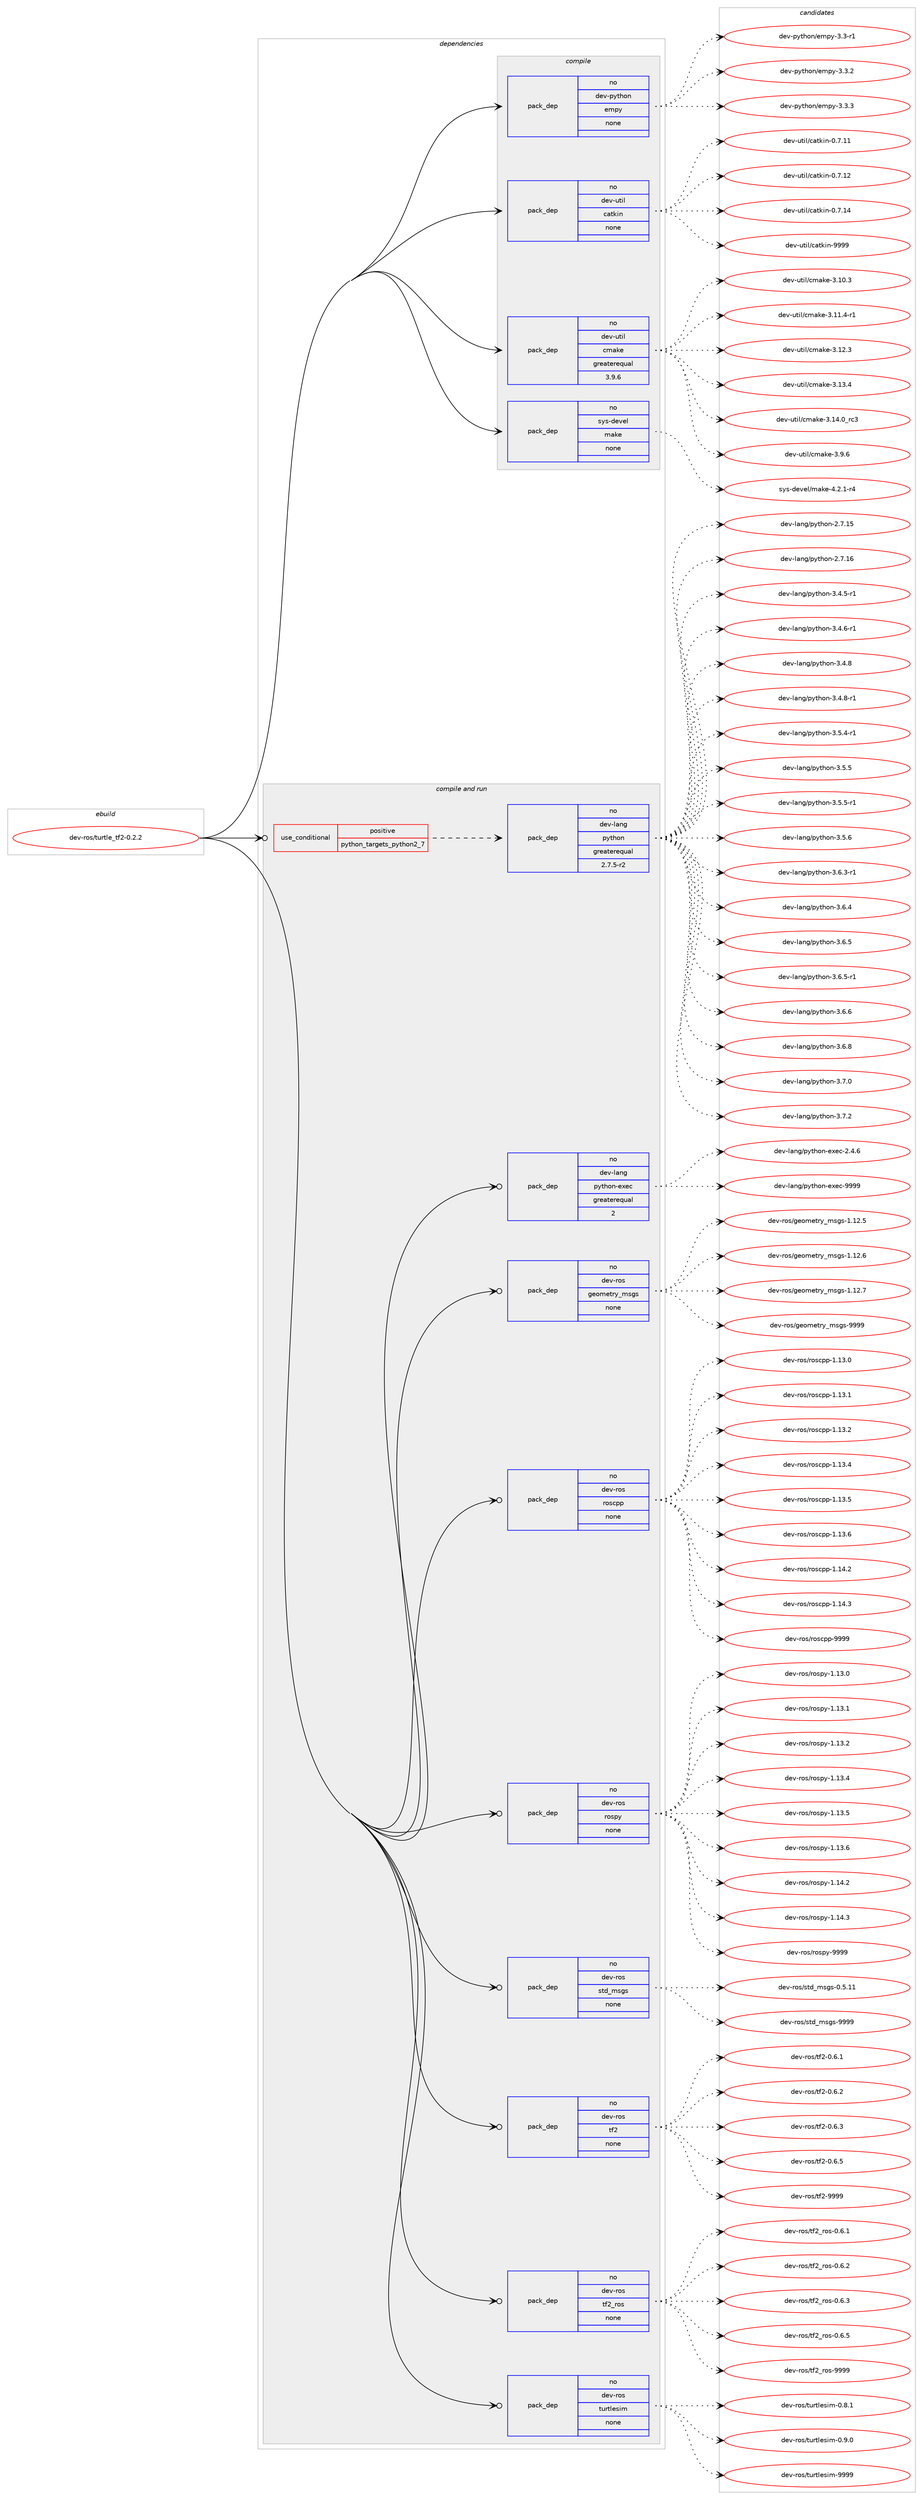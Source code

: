 digraph prolog {

# *************
# Graph options
# *************

newrank=true;
concentrate=true;
compound=true;
graph [rankdir=LR,fontname=Helvetica,fontsize=10,ranksep=1.5];#, ranksep=2.5, nodesep=0.2];
edge  [arrowhead=vee];
node  [fontname=Helvetica,fontsize=10];

# **********
# The ebuild
# **********

subgraph cluster_leftcol {
color=gray;
rank=same;
label=<<i>ebuild</i>>;
id [label="dev-ros/turtle_tf2-0.2.2", color=red, width=4, href="../dev-ros/turtle_tf2-0.2.2.svg"];
}

# ****************
# The dependencies
# ****************

subgraph cluster_midcol {
color=gray;
label=<<i>dependencies</i>>;
subgraph cluster_compile {
fillcolor="#eeeeee";
style=filled;
label=<<i>compile</i>>;
subgraph pack1061489 {
dependency1476669 [label=<<TABLE BORDER="0" CELLBORDER="1" CELLSPACING="0" CELLPADDING="4" WIDTH="220"><TR><TD ROWSPAN="6" CELLPADDING="30">pack_dep</TD></TR><TR><TD WIDTH="110">no</TD></TR><TR><TD>dev-python</TD></TR><TR><TD>empy</TD></TR><TR><TD>none</TD></TR><TR><TD></TD></TR></TABLE>>, shape=none, color=blue];
}
id:e -> dependency1476669:w [weight=20,style="solid",arrowhead="vee"];
subgraph pack1061490 {
dependency1476670 [label=<<TABLE BORDER="0" CELLBORDER="1" CELLSPACING="0" CELLPADDING="4" WIDTH="220"><TR><TD ROWSPAN="6" CELLPADDING="30">pack_dep</TD></TR><TR><TD WIDTH="110">no</TD></TR><TR><TD>dev-util</TD></TR><TR><TD>catkin</TD></TR><TR><TD>none</TD></TR><TR><TD></TD></TR></TABLE>>, shape=none, color=blue];
}
id:e -> dependency1476670:w [weight=20,style="solid",arrowhead="vee"];
subgraph pack1061491 {
dependency1476671 [label=<<TABLE BORDER="0" CELLBORDER="1" CELLSPACING="0" CELLPADDING="4" WIDTH="220"><TR><TD ROWSPAN="6" CELLPADDING="30">pack_dep</TD></TR><TR><TD WIDTH="110">no</TD></TR><TR><TD>dev-util</TD></TR><TR><TD>cmake</TD></TR><TR><TD>greaterequal</TD></TR><TR><TD>3.9.6</TD></TR></TABLE>>, shape=none, color=blue];
}
id:e -> dependency1476671:w [weight=20,style="solid",arrowhead="vee"];
subgraph pack1061492 {
dependency1476672 [label=<<TABLE BORDER="0" CELLBORDER="1" CELLSPACING="0" CELLPADDING="4" WIDTH="220"><TR><TD ROWSPAN="6" CELLPADDING="30">pack_dep</TD></TR><TR><TD WIDTH="110">no</TD></TR><TR><TD>sys-devel</TD></TR><TR><TD>make</TD></TR><TR><TD>none</TD></TR><TR><TD></TD></TR></TABLE>>, shape=none, color=blue];
}
id:e -> dependency1476672:w [weight=20,style="solid",arrowhead="vee"];
}
subgraph cluster_compileandrun {
fillcolor="#eeeeee";
style=filled;
label=<<i>compile and run</i>>;
subgraph cond391790 {
dependency1476673 [label=<<TABLE BORDER="0" CELLBORDER="1" CELLSPACING="0" CELLPADDING="4"><TR><TD ROWSPAN="3" CELLPADDING="10">use_conditional</TD></TR><TR><TD>positive</TD></TR><TR><TD>python_targets_python2_7</TD></TR></TABLE>>, shape=none, color=red];
subgraph pack1061493 {
dependency1476674 [label=<<TABLE BORDER="0" CELLBORDER="1" CELLSPACING="0" CELLPADDING="4" WIDTH="220"><TR><TD ROWSPAN="6" CELLPADDING="30">pack_dep</TD></TR><TR><TD WIDTH="110">no</TD></TR><TR><TD>dev-lang</TD></TR><TR><TD>python</TD></TR><TR><TD>greaterequal</TD></TR><TR><TD>2.7.5-r2</TD></TR></TABLE>>, shape=none, color=blue];
}
dependency1476673:e -> dependency1476674:w [weight=20,style="dashed",arrowhead="vee"];
}
id:e -> dependency1476673:w [weight=20,style="solid",arrowhead="odotvee"];
subgraph pack1061494 {
dependency1476675 [label=<<TABLE BORDER="0" CELLBORDER="1" CELLSPACING="0" CELLPADDING="4" WIDTH="220"><TR><TD ROWSPAN="6" CELLPADDING="30">pack_dep</TD></TR><TR><TD WIDTH="110">no</TD></TR><TR><TD>dev-lang</TD></TR><TR><TD>python-exec</TD></TR><TR><TD>greaterequal</TD></TR><TR><TD>2</TD></TR></TABLE>>, shape=none, color=blue];
}
id:e -> dependency1476675:w [weight=20,style="solid",arrowhead="odotvee"];
subgraph pack1061495 {
dependency1476676 [label=<<TABLE BORDER="0" CELLBORDER="1" CELLSPACING="0" CELLPADDING="4" WIDTH="220"><TR><TD ROWSPAN="6" CELLPADDING="30">pack_dep</TD></TR><TR><TD WIDTH="110">no</TD></TR><TR><TD>dev-ros</TD></TR><TR><TD>geometry_msgs</TD></TR><TR><TD>none</TD></TR><TR><TD></TD></TR></TABLE>>, shape=none, color=blue];
}
id:e -> dependency1476676:w [weight=20,style="solid",arrowhead="odotvee"];
subgraph pack1061496 {
dependency1476677 [label=<<TABLE BORDER="0" CELLBORDER="1" CELLSPACING="0" CELLPADDING="4" WIDTH="220"><TR><TD ROWSPAN="6" CELLPADDING="30">pack_dep</TD></TR><TR><TD WIDTH="110">no</TD></TR><TR><TD>dev-ros</TD></TR><TR><TD>roscpp</TD></TR><TR><TD>none</TD></TR><TR><TD></TD></TR></TABLE>>, shape=none, color=blue];
}
id:e -> dependency1476677:w [weight=20,style="solid",arrowhead="odotvee"];
subgraph pack1061497 {
dependency1476678 [label=<<TABLE BORDER="0" CELLBORDER="1" CELLSPACING="0" CELLPADDING="4" WIDTH="220"><TR><TD ROWSPAN="6" CELLPADDING="30">pack_dep</TD></TR><TR><TD WIDTH="110">no</TD></TR><TR><TD>dev-ros</TD></TR><TR><TD>rospy</TD></TR><TR><TD>none</TD></TR><TR><TD></TD></TR></TABLE>>, shape=none, color=blue];
}
id:e -> dependency1476678:w [weight=20,style="solid",arrowhead="odotvee"];
subgraph pack1061498 {
dependency1476679 [label=<<TABLE BORDER="0" CELLBORDER="1" CELLSPACING="0" CELLPADDING="4" WIDTH="220"><TR><TD ROWSPAN="6" CELLPADDING="30">pack_dep</TD></TR><TR><TD WIDTH="110">no</TD></TR><TR><TD>dev-ros</TD></TR><TR><TD>std_msgs</TD></TR><TR><TD>none</TD></TR><TR><TD></TD></TR></TABLE>>, shape=none, color=blue];
}
id:e -> dependency1476679:w [weight=20,style="solid",arrowhead="odotvee"];
subgraph pack1061499 {
dependency1476680 [label=<<TABLE BORDER="0" CELLBORDER="1" CELLSPACING="0" CELLPADDING="4" WIDTH="220"><TR><TD ROWSPAN="6" CELLPADDING="30">pack_dep</TD></TR><TR><TD WIDTH="110">no</TD></TR><TR><TD>dev-ros</TD></TR><TR><TD>tf2</TD></TR><TR><TD>none</TD></TR><TR><TD></TD></TR></TABLE>>, shape=none, color=blue];
}
id:e -> dependency1476680:w [weight=20,style="solid",arrowhead="odotvee"];
subgraph pack1061500 {
dependency1476681 [label=<<TABLE BORDER="0" CELLBORDER="1" CELLSPACING="0" CELLPADDING="4" WIDTH="220"><TR><TD ROWSPAN="6" CELLPADDING="30">pack_dep</TD></TR><TR><TD WIDTH="110">no</TD></TR><TR><TD>dev-ros</TD></TR><TR><TD>tf2_ros</TD></TR><TR><TD>none</TD></TR><TR><TD></TD></TR></TABLE>>, shape=none, color=blue];
}
id:e -> dependency1476681:w [weight=20,style="solid",arrowhead="odotvee"];
subgraph pack1061501 {
dependency1476682 [label=<<TABLE BORDER="0" CELLBORDER="1" CELLSPACING="0" CELLPADDING="4" WIDTH="220"><TR><TD ROWSPAN="6" CELLPADDING="30">pack_dep</TD></TR><TR><TD WIDTH="110">no</TD></TR><TR><TD>dev-ros</TD></TR><TR><TD>turtlesim</TD></TR><TR><TD>none</TD></TR><TR><TD></TD></TR></TABLE>>, shape=none, color=blue];
}
id:e -> dependency1476682:w [weight=20,style="solid",arrowhead="odotvee"];
}
subgraph cluster_run {
fillcolor="#eeeeee";
style=filled;
label=<<i>run</i>>;
}
}

# **************
# The candidates
# **************

subgraph cluster_choices {
rank=same;
color=gray;
label=<<i>candidates</i>>;

subgraph choice1061489 {
color=black;
nodesep=1;
choice1001011184511212111610411111047101109112121455146514511449 [label="dev-python/empy-3.3-r1", color=red, width=4,href="../dev-python/empy-3.3-r1.svg"];
choice1001011184511212111610411111047101109112121455146514650 [label="dev-python/empy-3.3.2", color=red, width=4,href="../dev-python/empy-3.3.2.svg"];
choice1001011184511212111610411111047101109112121455146514651 [label="dev-python/empy-3.3.3", color=red, width=4,href="../dev-python/empy-3.3.3.svg"];
dependency1476669:e -> choice1001011184511212111610411111047101109112121455146514511449:w [style=dotted,weight="100"];
dependency1476669:e -> choice1001011184511212111610411111047101109112121455146514650:w [style=dotted,weight="100"];
dependency1476669:e -> choice1001011184511212111610411111047101109112121455146514651:w [style=dotted,weight="100"];
}
subgraph choice1061490 {
color=black;
nodesep=1;
choice1001011184511711610510847999711610710511045484655464949 [label="dev-util/catkin-0.7.11", color=red, width=4,href="../dev-util/catkin-0.7.11.svg"];
choice1001011184511711610510847999711610710511045484655464950 [label="dev-util/catkin-0.7.12", color=red, width=4,href="../dev-util/catkin-0.7.12.svg"];
choice1001011184511711610510847999711610710511045484655464952 [label="dev-util/catkin-0.7.14", color=red, width=4,href="../dev-util/catkin-0.7.14.svg"];
choice100101118451171161051084799971161071051104557575757 [label="dev-util/catkin-9999", color=red, width=4,href="../dev-util/catkin-9999.svg"];
dependency1476670:e -> choice1001011184511711610510847999711610710511045484655464949:w [style=dotted,weight="100"];
dependency1476670:e -> choice1001011184511711610510847999711610710511045484655464950:w [style=dotted,weight="100"];
dependency1476670:e -> choice1001011184511711610510847999711610710511045484655464952:w [style=dotted,weight="100"];
dependency1476670:e -> choice100101118451171161051084799971161071051104557575757:w [style=dotted,weight="100"];
}
subgraph choice1061491 {
color=black;
nodesep=1;
choice1001011184511711610510847991099710710145514649484651 [label="dev-util/cmake-3.10.3", color=red, width=4,href="../dev-util/cmake-3.10.3.svg"];
choice10010111845117116105108479910997107101455146494946524511449 [label="dev-util/cmake-3.11.4-r1", color=red, width=4,href="../dev-util/cmake-3.11.4-r1.svg"];
choice1001011184511711610510847991099710710145514649504651 [label="dev-util/cmake-3.12.3", color=red, width=4,href="../dev-util/cmake-3.12.3.svg"];
choice1001011184511711610510847991099710710145514649514652 [label="dev-util/cmake-3.13.4", color=red, width=4,href="../dev-util/cmake-3.13.4.svg"];
choice1001011184511711610510847991099710710145514649524648951149951 [label="dev-util/cmake-3.14.0_rc3", color=red, width=4,href="../dev-util/cmake-3.14.0_rc3.svg"];
choice10010111845117116105108479910997107101455146574654 [label="dev-util/cmake-3.9.6", color=red, width=4,href="../dev-util/cmake-3.9.6.svg"];
dependency1476671:e -> choice1001011184511711610510847991099710710145514649484651:w [style=dotted,weight="100"];
dependency1476671:e -> choice10010111845117116105108479910997107101455146494946524511449:w [style=dotted,weight="100"];
dependency1476671:e -> choice1001011184511711610510847991099710710145514649504651:w [style=dotted,weight="100"];
dependency1476671:e -> choice1001011184511711610510847991099710710145514649514652:w [style=dotted,weight="100"];
dependency1476671:e -> choice1001011184511711610510847991099710710145514649524648951149951:w [style=dotted,weight="100"];
dependency1476671:e -> choice10010111845117116105108479910997107101455146574654:w [style=dotted,weight="100"];
}
subgraph choice1061492 {
color=black;
nodesep=1;
choice1151211154510010111810110847109971071014552465046494511452 [label="sys-devel/make-4.2.1-r4", color=red, width=4,href="../sys-devel/make-4.2.1-r4.svg"];
dependency1476672:e -> choice1151211154510010111810110847109971071014552465046494511452:w [style=dotted,weight="100"];
}
subgraph choice1061493 {
color=black;
nodesep=1;
choice10010111845108971101034711212111610411111045504655464953 [label="dev-lang/python-2.7.15", color=red, width=4,href="../dev-lang/python-2.7.15.svg"];
choice10010111845108971101034711212111610411111045504655464954 [label="dev-lang/python-2.7.16", color=red, width=4,href="../dev-lang/python-2.7.16.svg"];
choice1001011184510897110103471121211161041111104551465246534511449 [label="dev-lang/python-3.4.5-r1", color=red, width=4,href="../dev-lang/python-3.4.5-r1.svg"];
choice1001011184510897110103471121211161041111104551465246544511449 [label="dev-lang/python-3.4.6-r1", color=red, width=4,href="../dev-lang/python-3.4.6-r1.svg"];
choice100101118451089711010347112121116104111110455146524656 [label="dev-lang/python-3.4.8", color=red, width=4,href="../dev-lang/python-3.4.8.svg"];
choice1001011184510897110103471121211161041111104551465246564511449 [label="dev-lang/python-3.4.8-r1", color=red, width=4,href="../dev-lang/python-3.4.8-r1.svg"];
choice1001011184510897110103471121211161041111104551465346524511449 [label="dev-lang/python-3.5.4-r1", color=red, width=4,href="../dev-lang/python-3.5.4-r1.svg"];
choice100101118451089711010347112121116104111110455146534653 [label="dev-lang/python-3.5.5", color=red, width=4,href="../dev-lang/python-3.5.5.svg"];
choice1001011184510897110103471121211161041111104551465346534511449 [label="dev-lang/python-3.5.5-r1", color=red, width=4,href="../dev-lang/python-3.5.5-r1.svg"];
choice100101118451089711010347112121116104111110455146534654 [label="dev-lang/python-3.5.6", color=red, width=4,href="../dev-lang/python-3.5.6.svg"];
choice1001011184510897110103471121211161041111104551465446514511449 [label="dev-lang/python-3.6.3-r1", color=red, width=4,href="../dev-lang/python-3.6.3-r1.svg"];
choice100101118451089711010347112121116104111110455146544652 [label="dev-lang/python-3.6.4", color=red, width=4,href="../dev-lang/python-3.6.4.svg"];
choice100101118451089711010347112121116104111110455146544653 [label="dev-lang/python-3.6.5", color=red, width=4,href="../dev-lang/python-3.6.5.svg"];
choice1001011184510897110103471121211161041111104551465446534511449 [label="dev-lang/python-3.6.5-r1", color=red, width=4,href="../dev-lang/python-3.6.5-r1.svg"];
choice100101118451089711010347112121116104111110455146544654 [label="dev-lang/python-3.6.6", color=red, width=4,href="../dev-lang/python-3.6.6.svg"];
choice100101118451089711010347112121116104111110455146544656 [label="dev-lang/python-3.6.8", color=red, width=4,href="../dev-lang/python-3.6.8.svg"];
choice100101118451089711010347112121116104111110455146554648 [label="dev-lang/python-3.7.0", color=red, width=4,href="../dev-lang/python-3.7.0.svg"];
choice100101118451089711010347112121116104111110455146554650 [label="dev-lang/python-3.7.2", color=red, width=4,href="../dev-lang/python-3.7.2.svg"];
dependency1476674:e -> choice10010111845108971101034711212111610411111045504655464953:w [style=dotted,weight="100"];
dependency1476674:e -> choice10010111845108971101034711212111610411111045504655464954:w [style=dotted,weight="100"];
dependency1476674:e -> choice1001011184510897110103471121211161041111104551465246534511449:w [style=dotted,weight="100"];
dependency1476674:e -> choice1001011184510897110103471121211161041111104551465246544511449:w [style=dotted,weight="100"];
dependency1476674:e -> choice100101118451089711010347112121116104111110455146524656:w [style=dotted,weight="100"];
dependency1476674:e -> choice1001011184510897110103471121211161041111104551465246564511449:w [style=dotted,weight="100"];
dependency1476674:e -> choice1001011184510897110103471121211161041111104551465346524511449:w [style=dotted,weight="100"];
dependency1476674:e -> choice100101118451089711010347112121116104111110455146534653:w [style=dotted,weight="100"];
dependency1476674:e -> choice1001011184510897110103471121211161041111104551465346534511449:w [style=dotted,weight="100"];
dependency1476674:e -> choice100101118451089711010347112121116104111110455146534654:w [style=dotted,weight="100"];
dependency1476674:e -> choice1001011184510897110103471121211161041111104551465446514511449:w [style=dotted,weight="100"];
dependency1476674:e -> choice100101118451089711010347112121116104111110455146544652:w [style=dotted,weight="100"];
dependency1476674:e -> choice100101118451089711010347112121116104111110455146544653:w [style=dotted,weight="100"];
dependency1476674:e -> choice1001011184510897110103471121211161041111104551465446534511449:w [style=dotted,weight="100"];
dependency1476674:e -> choice100101118451089711010347112121116104111110455146544654:w [style=dotted,weight="100"];
dependency1476674:e -> choice100101118451089711010347112121116104111110455146544656:w [style=dotted,weight="100"];
dependency1476674:e -> choice100101118451089711010347112121116104111110455146554648:w [style=dotted,weight="100"];
dependency1476674:e -> choice100101118451089711010347112121116104111110455146554650:w [style=dotted,weight="100"];
}
subgraph choice1061494 {
color=black;
nodesep=1;
choice1001011184510897110103471121211161041111104510112010199455046524654 [label="dev-lang/python-exec-2.4.6", color=red, width=4,href="../dev-lang/python-exec-2.4.6.svg"];
choice10010111845108971101034711212111610411111045101120101994557575757 [label="dev-lang/python-exec-9999", color=red, width=4,href="../dev-lang/python-exec-9999.svg"];
dependency1476675:e -> choice1001011184510897110103471121211161041111104510112010199455046524654:w [style=dotted,weight="100"];
dependency1476675:e -> choice10010111845108971101034711212111610411111045101120101994557575757:w [style=dotted,weight="100"];
}
subgraph choice1061495 {
color=black;
nodesep=1;
choice10010111845114111115471031011111091011161141219510911510311545494649504653 [label="dev-ros/geometry_msgs-1.12.5", color=red, width=4,href="../dev-ros/geometry_msgs-1.12.5.svg"];
choice10010111845114111115471031011111091011161141219510911510311545494649504654 [label="dev-ros/geometry_msgs-1.12.6", color=red, width=4,href="../dev-ros/geometry_msgs-1.12.6.svg"];
choice10010111845114111115471031011111091011161141219510911510311545494649504655 [label="dev-ros/geometry_msgs-1.12.7", color=red, width=4,href="../dev-ros/geometry_msgs-1.12.7.svg"];
choice1001011184511411111547103101111109101116114121951091151031154557575757 [label="dev-ros/geometry_msgs-9999", color=red, width=4,href="../dev-ros/geometry_msgs-9999.svg"];
dependency1476676:e -> choice10010111845114111115471031011111091011161141219510911510311545494649504653:w [style=dotted,weight="100"];
dependency1476676:e -> choice10010111845114111115471031011111091011161141219510911510311545494649504654:w [style=dotted,weight="100"];
dependency1476676:e -> choice10010111845114111115471031011111091011161141219510911510311545494649504655:w [style=dotted,weight="100"];
dependency1476676:e -> choice1001011184511411111547103101111109101116114121951091151031154557575757:w [style=dotted,weight="100"];
}
subgraph choice1061496 {
color=black;
nodesep=1;
choice10010111845114111115471141111159911211245494649514648 [label="dev-ros/roscpp-1.13.0", color=red, width=4,href="../dev-ros/roscpp-1.13.0.svg"];
choice10010111845114111115471141111159911211245494649514649 [label="dev-ros/roscpp-1.13.1", color=red, width=4,href="../dev-ros/roscpp-1.13.1.svg"];
choice10010111845114111115471141111159911211245494649514650 [label="dev-ros/roscpp-1.13.2", color=red, width=4,href="../dev-ros/roscpp-1.13.2.svg"];
choice10010111845114111115471141111159911211245494649514652 [label="dev-ros/roscpp-1.13.4", color=red, width=4,href="../dev-ros/roscpp-1.13.4.svg"];
choice10010111845114111115471141111159911211245494649514653 [label="dev-ros/roscpp-1.13.5", color=red, width=4,href="../dev-ros/roscpp-1.13.5.svg"];
choice10010111845114111115471141111159911211245494649514654 [label="dev-ros/roscpp-1.13.6", color=red, width=4,href="../dev-ros/roscpp-1.13.6.svg"];
choice10010111845114111115471141111159911211245494649524650 [label="dev-ros/roscpp-1.14.2", color=red, width=4,href="../dev-ros/roscpp-1.14.2.svg"];
choice10010111845114111115471141111159911211245494649524651 [label="dev-ros/roscpp-1.14.3", color=red, width=4,href="../dev-ros/roscpp-1.14.3.svg"];
choice1001011184511411111547114111115991121124557575757 [label="dev-ros/roscpp-9999", color=red, width=4,href="../dev-ros/roscpp-9999.svg"];
dependency1476677:e -> choice10010111845114111115471141111159911211245494649514648:w [style=dotted,weight="100"];
dependency1476677:e -> choice10010111845114111115471141111159911211245494649514649:w [style=dotted,weight="100"];
dependency1476677:e -> choice10010111845114111115471141111159911211245494649514650:w [style=dotted,weight="100"];
dependency1476677:e -> choice10010111845114111115471141111159911211245494649514652:w [style=dotted,weight="100"];
dependency1476677:e -> choice10010111845114111115471141111159911211245494649514653:w [style=dotted,weight="100"];
dependency1476677:e -> choice10010111845114111115471141111159911211245494649514654:w [style=dotted,weight="100"];
dependency1476677:e -> choice10010111845114111115471141111159911211245494649524650:w [style=dotted,weight="100"];
dependency1476677:e -> choice10010111845114111115471141111159911211245494649524651:w [style=dotted,weight="100"];
dependency1476677:e -> choice1001011184511411111547114111115991121124557575757:w [style=dotted,weight="100"];
}
subgraph choice1061497 {
color=black;
nodesep=1;
choice100101118451141111154711411111511212145494649514648 [label="dev-ros/rospy-1.13.0", color=red, width=4,href="../dev-ros/rospy-1.13.0.svg"];
choice100101118451141111154711411111511212145494649514649 [label="dev-ros/rospy-1.13.1", color=red, width=4,href="../dev-ros/rospy-1.13.1.svg"];
choice100101118451141111154711411111511212145494649514650 [label="dev-ros/rospy-1.13.2", color=red, width=4,href="../dev-ros/rospy-1.13.2.svg"];
choice100101118451141111154711411111511212145494649514652 [label="dev-ros/rospy-1.13.4", color=red, width=4,href="../dev-ros/rospy-1.13.4.svg"];
choice100101118451141111154711411111511212145494649514653 [label="dev-ros/rospy-1.13.5", color=red, width=4,href="../dev-ros/rospy-1.13.5.svg"];
choice100101118451141111154711411111511212145494649514654 [label="dev-ros/rospy-1.13.6", color=red, width=4,href="../dev-ros/rospy-1.13.6.svg"];
choice100101118451141111154711411111511212145494649524650 [label="dev-ros/rospy-1.14.2", color=red, width=4,href="../dev-ros/rospy-1.14.2.svg"];
choice100101118451141111154711411111511212145494649524651 [label="dev-ros/rospy-1.14.3", color=red, width=4,href="../dev-ros/rospy-1.14.3.svg"];
choice10010111845114111115471141111151121214557575757 [label="dev-ros/rospy-9999", color=red, width=4,href="../dev-ros/rospy-9999.svg"];
dependency1476678:e -> choice100101118451141111154711411111511212145494649514648:w [style=dotted,weight="100"];
dependency1476678:e -> choice100101118451141111154711411111511212145494649514649:w [style=dotted,weight="100"];
dependency1476678:e -> choice100101118451141111154711411111511212145494649514650:w [style=dotted,weight="100"];
dependency1476678:e -> choice100101118451141111154711411111511212145494649514652:w [style=dotted,weight="100"];
dependency1476678:e -> choice100101118451141111154711411111511212145494649514653:w [style=dotted,weight="100"];
dependency1476678:e -> choice100101118451141111154711411111511212145494649514654:w [style=dotted,weight="100"];
dependency1476678:e -> choice100101118451141111154711411111511212145494649524650:w [style=dotted,weight="100"];
dependency1476678:e -> choice100101118451141111154711411111511212145494649524651:w [style=dotted,weight="100"];
dependency1476678:e -> choice10010111845114111115471141111151121214557575757:w [style=dotted,weight="100"];
}
subgraph choice1061498 {
color=black;
nodesep=1;
choice10010111845114111115471151161009510911510311545484653464949 [label="dev-ros/std_msgs-0.5.11", color=red, width=4,href="../dev-ros/std_msgs-0.5.11.svg"];
choice1001011184511411111547115116100951091151031154557575757 [label="dev-ros/std_msgs-9999", color=red, width=4,href="../dev-ros/std_msgs-9999.svg"];
dependency1476679:e -> choice10010111845114111115471151161009510911510311545484653464949:w [style=dotted,weight="100"];
dependency1476679:e -> choice1001011184511411111547115116100951091151031154557575757:w [style=dotted,weight="100"];
}
subgraph choice1061499 {
color=black;
nodesep=1;
choice100101118451141111154711610250454846544649 [label="dev-ros/tf2-0.6.1", color=red, width=4,href="../dev-ros/tf2-0.6.1.svg"];
choice100101118451141111154711610250454846544650 [label="dev-ros/tf2-0.6.2", color=red, width=4,href="../dev-ros/tf2-0.6.2.svg"];
choice100101118451141111154711610250454846544651 [label="dev-ros/tf2-0.6.3", color=red, width=4,href="../dev-ros/tf2-0.6.3.svg"];
choice100101118451141111154711610250454846544653 [label="dev-ros/tf2-0.6.5", color=red, width=4,href="../dev-ros/tf2-0.6.5.svg"];
choice1001011184511411111547116102504557575757 [label="dev-ros/tf2-9999", color=red, width=4,href="../dev-ros/tf2-9999.svg"];
dependency1476680:e -> choice100101118451141111154711610250454846544649:w [style=dotted,weight="100"];
dependency1476680:e -> choice100101118451141111154711610250454846544650:w [style=dotted,weight="100"];
dependency1476680:e -> choice100101118451141111154711610250454846544651:w [style=dotted,weight="100"];
dependency1476680:e -> choice100101118451141111154711610250454846544653:w [style=dotted,weight="100"];
dependency1476680:e -> choice1001011184511411111547116102504557575757:w [style=dotted,weight="100"];
}
subgraph choice1061500 {
color=black;
nodesep=1;
choice10010111845114111115471161025095114111115454846544649 [label="dev-ros/tf2_ros-0.6.1", color=red, width=4,href="../dev-ros/tf2_ros-0.6.1.svg"];
choice10010111845114111115471161025095114111115454846544650 [label="dev-ros/tf2_ros-0.6.2", color=red, width=4,href="../dev-ros/tf2_ros-0.6.2.svg"];
choice10010111845114111115471161025095114111115454846544651 [label="dev-ros/tf2_ros-0.6.3", color=red, width=4,href="../dev-ros/tf2_ros-0.6.3.svg"];
choice10010111845114111115471161025095114111115454846544653 [label="dev-ros/tf2_ros-0.6.5", color=red, width=4,href="../dev-ros/tf2_ros-0.6.5.svg"];
choice100101118451141111154711610250951141111154557575757 [label="dev-ros/tf2_ros-9999", color=red, width=4,href="../dev-ros/tf2_ros-9999.svg"];
dependency1476681:e -> choice10010111845114111115471161025095114111115454846544649:w [style=dotted,weight="100"];
dependency1476681:e -> choice10010111845114111115471161025095114111115454846544650:w [style=dotted,weight="100"];
dependency1476681:e -> choice10010111845114111115471161025095114111115454846544651:w [style=dotted,weight="100"];
dependency1476681:e -> choice10010111845114111115471161025095114111115454846544653:w [style=dotted,weight="100"];
dependency1476681:e -> choice100101118451141111154711610250951141111154557575757:w [style=dotted,weight="100"];
}
subgraph choice1061501 {
color=black;
nodesep=1;
choice1001011184511411111547116117114116108101115105109454846564649 [label="dev-ros/turtlesim-0.8.1", color=red, width=4,href="../dev-ros/turtlesim-0.8.1.svg"];
choice1001011184511411111547116117114116108101115105109454846574648 [label="dev-ros/turtlesim-0.9.0", color=red, width=4,href="../dev-ros/turtlesim-0.9.0.svg"];
choice10010111845114111115471161171141161081011151051094557575757 [label="dev-ros/turtlesim-9999", color=red, width=4,href="../dev-ros/turtlesim-9999.svg"];
dependency1476682:e -> choice1001011184511411111547116117114116108101115105109454846564649:w [style=dotted,weight="100"];
dependency1476682:e -> choice1001011184511411111547116117114116108101115105109454846574648:w [style=dotted,weight="100"];
dependency1476682:e -> choice10010111845114111115471161171141161081011151051094557575757:w [style=dotted,weight="100"];
}
}

}
